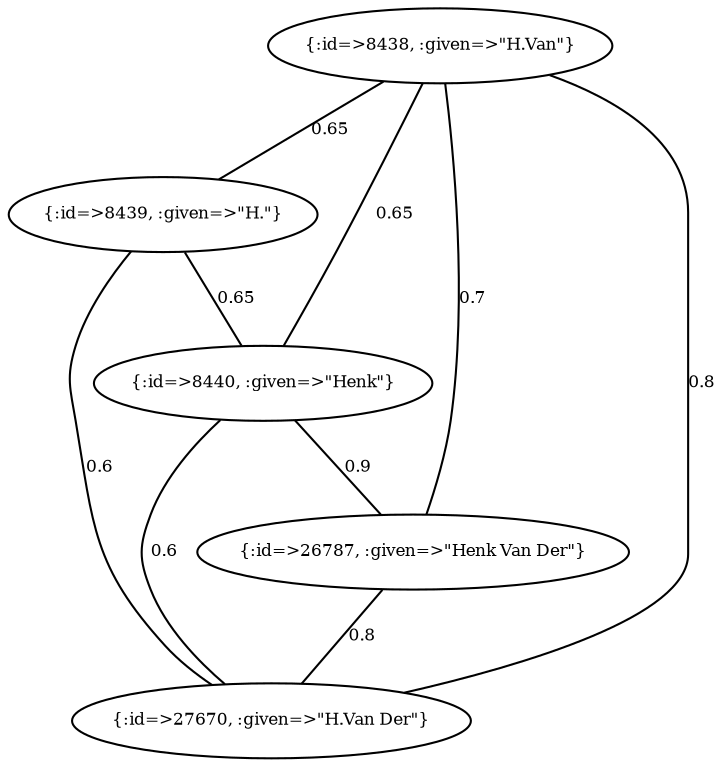 graph Collector__WeightedGraph {
    "{:id=>8438, :given=>\"H.Van\"}" [
        fontsize = 8,
        label = "{:id=>8438, :given=>\"H.Van\"}"
    ]

    "{:id=>8439, :given=>\"H.\"}" [
        fontsize = 8,
        label = "{:id=>8439, :given=>\"H.\"}"
    ]

    "{:id=>8440, :given=>\"Henk\"}" [
        fontsize = 8,
        label = "{:id=>8440, :given=>\"Henk\"}"
    ]

    "{:id=>26787, :given=>\"Henk Van Der\"}" [
        fontsize = 8,
        label = "{:id=>26787, :given=>\"Henk Van Der\"}"
    ]

    "{:id=>27670, :given=>\"H.Van Der\"}" [
        fontsize = 8,
        label = "{:id=>27670, :given=>\"H.Van Der\"}"
    ]

    "{:id=>8438, :given=>\"H.Van\"}" -- "{:id=>8439, :given=>\"H.\"}" [
        fontsize = 8,
        label = 0.65
    ]

    "{:id=>8438, :given=>\"H.Van\"}" -- "{:id=>8440, :given=>\"Henk\"}" [
        fontsize = 8,
        label = 0.65
    ]

    "{:id=>8438, :given=>\"H.Van\"}" -- "{:id=>26787, :given=>\"Henk Van Der\"}" [
        fontsize = 8,
        label = 0.7
    ]

    "{:id=>8438, :given=>\"H.Van\"}" -- "{:id=>27670, :given=>\"H.Van Der\"}" [
        fontsize = 8,
        label = 0.8
    ]

    "{:id=>8439, :given=>\"H.\"}" -- "{:id=>8440, :given=>\"Henk\"}" [
        fontsize = 8,
        label = 0.65
    ]

    "{:id=>8439, :given=>\"H.\"}" -- "{:id=>27670, :given=>\"H.Van Der\"}" [
        fontsize = 8,
        label = 0.6
    ]

    "{:id=>8440, :given=>\"Henk\"}" -- "{:id=>26787, :given=>\"Henk Van Der\"}" [
        fontsize = 8,
        label = 0.9
    ]

    "{:id=>8440, :given=>\"Henk\"}" -- "{:id=>27670, :given=>\"H.Van Der\"}" [
        fontsize = 8,
        label = 0.6
    ]

    "{:id=>26787, :given=>\"Henk Van Der\"}" -- "{:id=>27670, :given=>\"H.Van Der\"}" [
        fontsize = 8,
        label = 0.8
    ]
}

